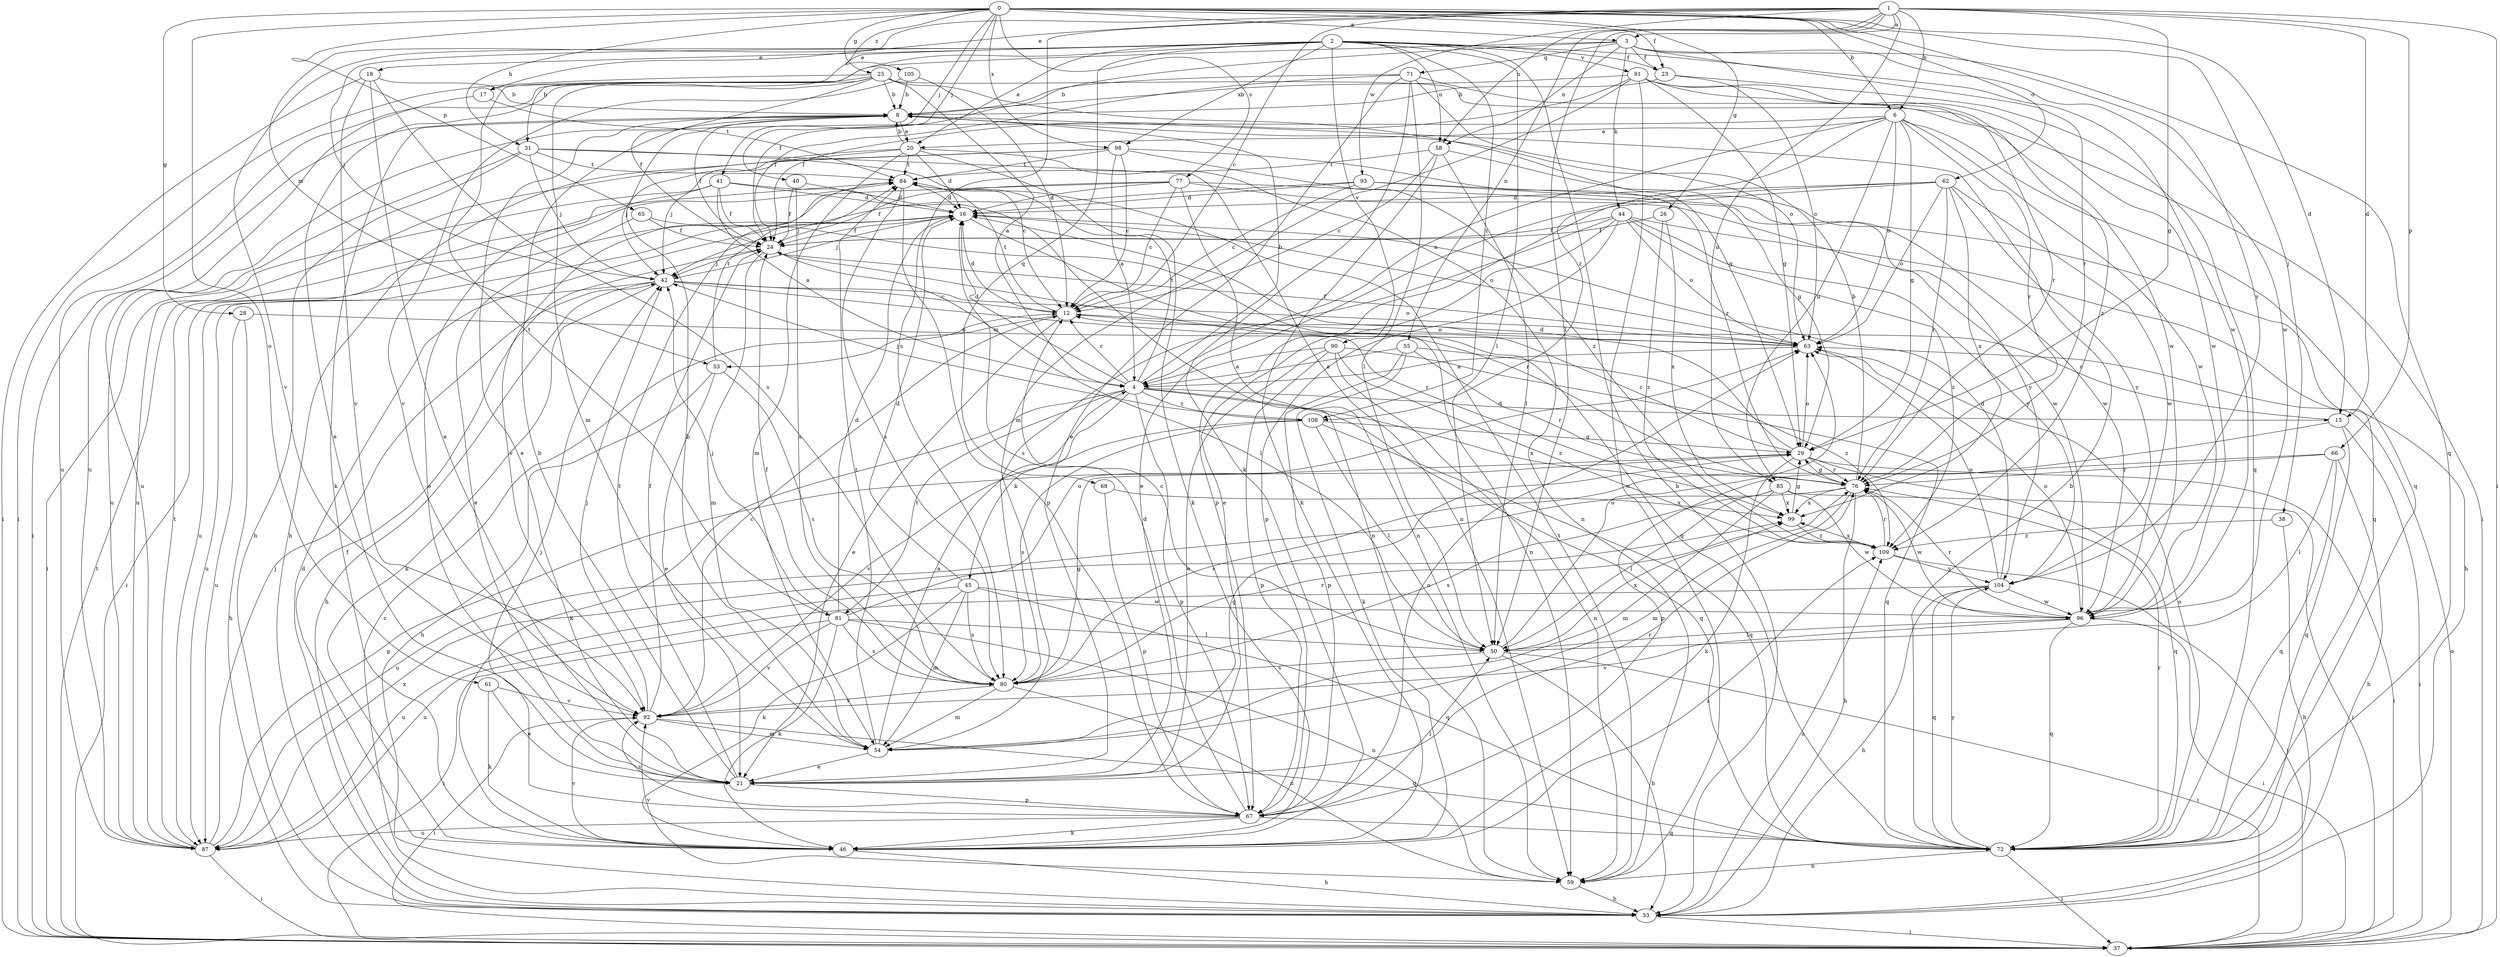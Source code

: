 strict digraph  {
0;
1;
2;
3;
4;
6;
8;
12;
15;
16;
17;
18;
20;
21;
23;
24;
25;
26;
28;
29;
31;
33;
37;
38;
40;
41;
42;
44;
45;
46;
50;
53;
54;
55;
58;
59;
61;
62;
63;
65;
66;
67;
68;
71;
72;
76;
77;
80;
81;
84;
85;
87;
90;
91;
92;
93;
96;
98;
99;
104;
105;
108;
109;
0 -> 3  [label=a];
0 -> 6  [label=b];
0 -> 15  [label=d];
0 -> 23  [label=f];
0 -> 25  [label=g];
0 -> 26  [label=g];
0 -> 28  [label=g];
0 -> 31  [label=h];
0 -> 38  [label=j];
0 -> 40  [label=j];
0 -> 41  [label=j];
0 -> 61  [label=o];
0 -> 62  [label=o];
0 -> 65  [label=p];
0 -> 77  [label=s];
0 -> 98  [label=x];
0 -> 104  [label=y];
0 -> 105  [label=z];
1 -> 3  [label=a];
1 -> 6  [label=b];
1 -> 12  [label=c];
1 -> 15  [label=d];
1 -> 17  [label=e];
1 -> 29  [label=g];
1 -> 37  [label=i];
1 -> 50  [label=l];
1 -> 53  [label=m];
1 -> 55  [label=n];
1 -> 58  [label=n];
1 -> 66  [label=p];
1 -> 80  [label=s];
1 -> 85  [label=u];
1 -> 93  [label=w];
2 -> 17  [label=e];
2 -> 18  [label=e];
2 -> 20  [label=e];
2 -> 23  [label=f];
2 -> 31  [label=h];
2 -> 33  [label=h];
2 -> 42  [label=j];
2 -> 50  [label=l];
2 -> 58  [label=n];
2 -> 68  [label=q];
2 -> 90  [label=v];
2 -> 91  [label=v];
2 -> 92  [label=v];
2 -> 96  [label=w];
2 -> 98  [label=x];
2 -> 108  [label=z];
3 -> 23  [label=f];
3 -> 24  [label=f];
3 -> 44  [label=k];
3 -> 58  [label=n];
3 -> 71  [label=q];
3 -> 72  [label=q];
3 -> 76  [label=r];
3 -> 81  [label=t];
3 -> 96  [label=w];
4 -> 8  [label=b];
4 -> 12  [label=c];
4 -> 15  [label=d];
4 -> 16  [label=d];
4 -> 45  [label=k];
4 -> 46  [label=k];
4 -> 67  [label=p];
4 -> 72  [label=q];
4 -> 81  [label=t];
4 -> 84  [label=t];
4 -> 99  [label=x];
4 -> 108  [label=z];
6 -> 4  [label=a];
6 -> 20  [label=e];
6 -> 29  [label=g];
6 -> 63  [label=o];
6 -> 72  [label=q];
6 -> 76  [label=r];
6 -> 85  [label=u];
6 -> 87  [label=u];
6 -> 96  [label=w];
6 -> 108  [label=z];
8 -> 20  [label=e];
8 -> 21  [label=e];
8 -> 24  [label=f];
8 -> 37  [label=i];
8 -> 46  [label=k];
12 -> 16  [label=d];
12 -> 21  [label=e];
12 -> 53  [label=m];
12 -> 63  [label=o];
12 -> 84  [label=t];
15 -> 12  [label=c];
15 -> 37  [label=i];
15 -> 67  [label=p];
15 -> 72  [label=q];
16 -> 24  [label=f];
16 -> 37  [label=i];
16 -> 42  [label=j];
16 -> 59  [label=n];
16 -> 63  [label=o];
16 -> 87  [label=u];
17 -> 84  [label=t];
17 -> 87  [label=u];
18 -> 8  [label=b];
18 -> 21  [label=e];
18 -> 37  [label=i];
18 -> 80  [label=s];
18 -> 92  [label=v];
20 -> 8  [label=b];
20 -> 16  [label=d];
20 -> 33  [label=h];
20 -> 42  [label=j];
20 -> 46  [label=k];
20 -> 54  [label=m];
20 -> 59  [label=n];
20 -> 84  [label=t];
21 -> 8  [label=b];
21 -> 67  [label=p];
21 -> 76  [label=r];
21 -> 84  [label=t];
23 -> 8  [label=b];
23 -> 63  [label=o];
23 -> 72  [label=q];
24 -> 42  [label=j];
24 -> 50  [label=l];
24 -> 54  [label=m];
24 -> 76  [label=r];
25 -> 4  [label=a];
25 -> 8  [label=b];
25 -> 21  [label=e];
25 -> 24  [label=f];
25 -> 29  [label=g];
25 -> 37  [label=i];
25 -> 54  [label=m];
25 -> 87  [label=u];
25 -> 96  [label=w];
26 -> 24  [label=f];
26 -> 99  [label=x];
26 -> 109  [label=z];
28 -> 33  [label=h];
28 -> 63  [label=o];
28 -> 87  [label=u];
29 -> 12  [label=c];
29 -> 16  [label=d];
29 -> 37  [label=i];
29 -> 46  [label=k];
29 -> 63  [label=o];
29 -> 72  [label=q];
29 -> 76  [label=r];
31 -> 12  [label=c];
31 -> 33  [label=h];
31 -> 42  [label=j];
31 -> 59  [label=n];
31 -> 84  [label=t];
31 -> 87  [label=u];
33 -> 12  [label=c];
33 -> 16  [label=d];
33 -> 37  [label=i];
33 -> 109  [label=z];
37 -> 63  [label=o];
37 -> 84  [label=t];
38 -> 33  [label=h];
38 -> 109  [label=z];
40 -> 16  [label=d];
40 -> 24  [label=f];
40 -> 80  [label=s];
41 -> 4  [label=a];
41 -> 16  [label=d];
41 -> 21  [label=e];
41 -> 24  [label=f];
41 -> 37  [label=i];
41 -> 59  [label=n];
42 -> 12  [label=c];
42 -> 33  [label=h];
42 -> 46  [label=k];
42 -> 63  [label=o];
42 -> 76  [label=r];
42 -> 87  [label=u];
44 -> 21  [label=e];
44 -> 24  [label=f];
44 -> 33  [label=h];
44 -> 63  [label=o];
44 -> 67  [label=p];
44 -> 80  [label=s];
44 -> 104  [label=y];
44 -> 109  [label=z];
45 -> 16  [label=d];
45 -> 46  [label=k];
45 -> 54  [label=m];
45 -> 72  [label=q];
45 -> 80  [label=s];
45 -> 87  [label=u];
45 -> 96  [label=w];
46 -> 24  [label=f];
46 -> 33  [label=h];
46 -> 92  [label=v];
46 -> 109  [label=z];
50 -> 12  [label=c];
50 -> 33  [label=h];
50 -> 37  [label=i];
50 -> 63  [label=o];
50 -> 80  [label=s];
50 -> 99  [label=x];
53 -> 21  [label=e];
53 -> 33  [label=h];
53 -> 80  [label=s];
53 -> 84  [label=t];
54 -> 4  [label=a];
54 -> 8  [label=b];
54 -> 21  [label=e];
54 -> 29  [label=g];
54 -> 84  [label=t];
55 -> 4  [label=a];
55 -> 46  [label=k];
55 -> 67  [label=p];
55 -> 76  [label=r];
55 -> 109  [label=z];
58 -> 12  [label=c];
58 -> 29  [label=g];
58 -> 46  [label=k];
58 -> 50  [label=l];
58 -> 84  [label=t];
59 -> 33  [label=h];
59 -> 84  [label=t];
59 -> 92  [label=v];
61 -> 21  [label=e];
61 -> 46  [label=k];
61 -> 92  [label=v];
62 -> 16  [label=d];
62 -> 21  [label=e];
62 -> 63  [label=o];
62 -> 67  [label=p];
62 -> 76  [label=r];
62 -> 96  [label=w];
62 -> 99  [label=x];
62 -> 104  [label=y];
63 -> 4  [label=a];
63 -> 24  [label=f];
65 -> 21  [label=e];
65 -> 24  [label=f];
65 -> 72  [label=q];
66 -> 33  [label=h];
66 -> 50  [label=l];
66 -> 72  [label=q];
66 -> 76  [label=r];
66 -> 80  [label=s];
67 -> 16  [label=d];
67 -> 42  [label=j];
67 -> 46  [label=k];
67 -> 50  [label=l];
67 -> 63  [label=o];
67 -> 72  [label=q];
67 -> 87  [label=u];
67 -> 92  [label=v];
68 -> 67  [label=p];
68 -> 99  [label=x];
71 -> 8  [label=b];
71 -> 21  [label=e];
71 -> 24  [label=f];
71 -> 37  [label=i];
71 -> 46  [label=k];
71 -> 50  [label=l];
71 -> 63  [label=o];
72 -> 8  [label=b];
72 -> 37  [label=i];
72 -> 59  [label=n];
72 -> 63  [label=o];
72 -> 76  [label=r];
72 -> 104  [label=y];
76 -> 8  [label=b];
76 -> 29  [label=g];
76 -> 33  [label=h];
76 -> 54  [label=m];
76 -> 87  [label=u];
76 -> 96  [label=w];
76 -> 99  [label=x];
77 -> 12  [label=c];
77 -> 16  [label=d];
77 -> 24  [label=f];
77 -> 59  [label=n];
77 -> 92  [label=v];
77 -> 96  [label=w];
77 -> 104  [label=y];
80 -> 24  [label=f];
80 -> 29  [label=g];
80 -> 54  [label=m];
80 -> 59  [label=n];
80 -> 76  [label=r];
80 -> 92  [label=v];
81 -> 16  [label=d];
81 -> 37  [label=i];
81 -> 42  [label=j];
81 -> 46  [label=k];
81 -> 50  [label=l];
81 -> 59  [label=n];
81 -> 63  [label=o];
81 -> 80  [label=s];
81 -> 92  [label=v];
84 -> 16  [label=d];
84 -> 67  [label=p];
84 -> 80  [label=s];
85 -> 37  [label=i];
85 -> 50  [label=l];
85 -> 54  [label=m];
85 -> 80  [label=s];
85 -> 96  [label=w];
85 -> 99  [label=x];
87 -> 29  [label=g];
87 -> 37  [label=i];
87 -> 42  [label=j];
87 -> 84  [label=t];
87 -> 99  [label=x];
90 -> 4  [label=a];
90 -> 21  [label=e];
90 -> 59  [label=n];
90 -> 67  [label=p];
90 -> 72  [label=q];
90 -> 109  [label=z];
91 -> 8  [label=b];
91 -> 24  [label=f];
91 -> 29  [label=g];
91 -> 54  [label=m];
91 -> 59  [label=n];
91 -> 76  [label=r];
91 -> 96  [label=w];
91 -> 109  [label=z];
92 -> 12  [label=c];
92 -> 24  [label=f];
92 -> 37  [label=i];
92 -> 42  [label=j];
92 -> 54  [label=m];
92 -> 72  [label=q];
93 -> 12  [label=c];
93 -> 16  [label=d];
93 -> 42  [label=j];
93 -> 72  [label=q];
93 -> 96  [label=w];
96 -> 37  [label=i];
96 -> 50  [label=l];
96 -> 63  [label=o];
96 -> 72  [label=q];
96 -> 76  [label=r];
96 -> 92  [label=v];
98 -> 4  [label=a];
98 -> 12  [label=c];
98 -> 42  [label=j];
98 -> 76  [label=r];
98 -> 84  [label=t];
98 -> 87  [label=u];
98 -> 109  [label=z];
99 -> 29  [label=g];
99 -> 109  [label=z];
104 -> 16  [label=d];
104 -> 33  [label=h];
104 -> 63  [label=o];
104 -> 72  [label=q];
104 -> 87  [label=u];
104 -> 96  [label=w];
105 -> 8  [label=b];
105 -> 12  [label=c];
105 -> 92  [label=v];
108 -> 29  [label=g];
108 -> 42  [label=j];
108 -> 50  [label=l];
108 -> 72  [label=q];
108 -> 80  [label=s];
108 -> 92  [label=v];
109 -> 37  [label=i];
109 -> 76  [label=r];
109 -> 99  [label=x];
109 -> 104  [label=y];
}

